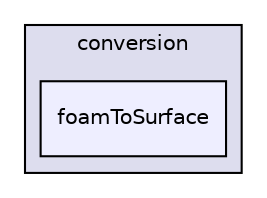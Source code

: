 digraph "applications/utilities/mesh/conversion/foamToSurface" {
  bgcolor=transparent;
  compound=true
  node [ fontsize="10", fontname="Helvetica"];
  edge [ labelfontsize="10", labelfontname="Helvetica"];
  subgraph clusterdir_5148cfe1bce83bc5fdc09a52963260a1 {
    graph [ bgcolor="#ddddee", pencolor="black", label="conversion" fontname="Helvetica", fontsize="10", URL="dir_5148cfe1bce83bc5fdc09a52963260a1.html"]
  dir_ad228aa0fb3ae1a2021e49d2a495222c [shape=box, label="foamToSurface", style="filled", fillcolor="#eeeeff", pencolor="black", URL="dir_ad228aa0fb3ae1a2021e49d2a495222c.html"];
  }
}
